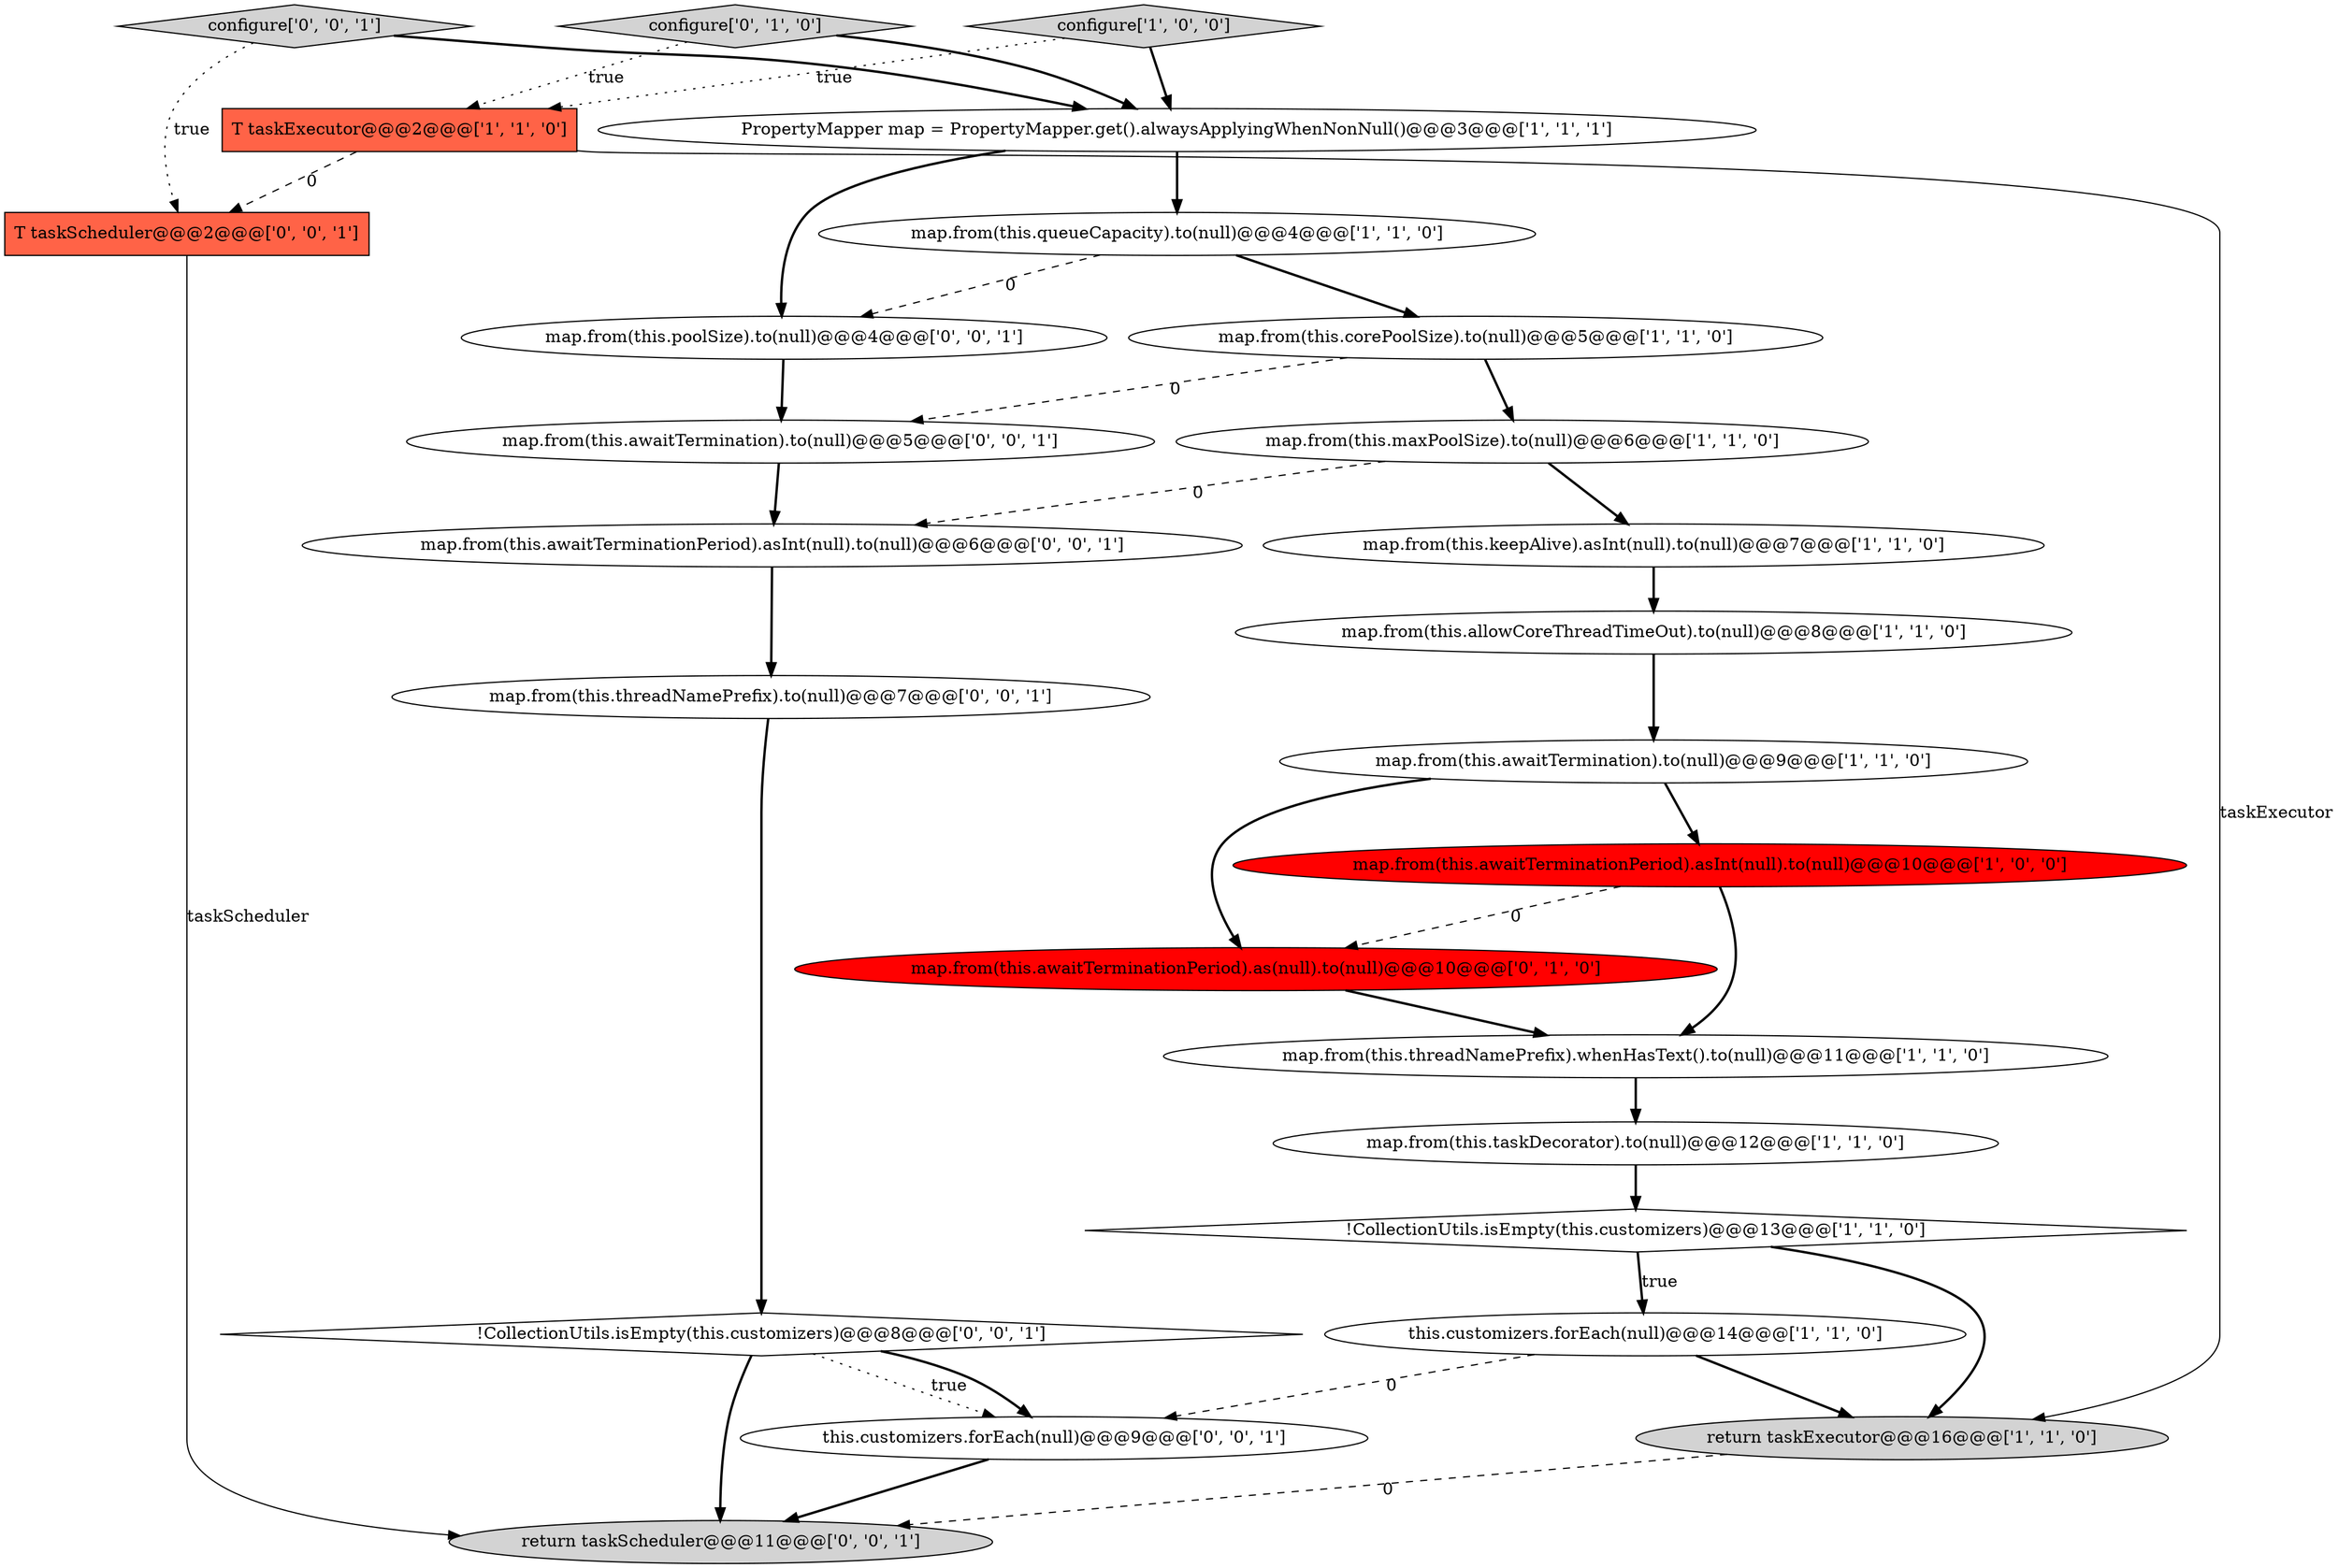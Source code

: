 digraph {
15 [style = filled, label = "map.from(this.awaitTerminationPeriod).as(null).to(null)@@@10@@@['0', '1', '0']", fillcolor = red, shape = ellipse image = "AAA1AAABBB2BBB"];
12 [style = filled, label = "map.from(this.maxPoolSize).to(null)@@@6@@@['1', '1', '0']", fillcolor = white, shape = ellipse image = "AAA0AAABBB1BBB"];
16 [style = filled, label = "configure['0', '1', '0']", fillcolor = lightgray, shape = diamond image = "AAA0AAABBB2BBB"];
1 [style = filled, label = "map.from(this.awaitTermination).to(null)@@@9@@@['1', '1', '0']", fillcolor = white, shape = ellipse image = "AAA0AAABBB1BBB"];
8 [style = filled, label = "this.customizers.forEach(null)@@@14@@@['1', '1', '0']", fillcolor = white, shape = ellipse image = "AAA0AAABBB1BBB"];
14 [style = filled, label = "map.from(this.taskDecorator).to(null)@@@12@@@['1', '1', '0']", fillcolor = white, shape = ellipse image = "AAA0AAABBB1BBB"];
9 [style = filled, label = "configure['1', '0', '0']", fillcolor = lightgray, shape = diamond image = "AAA0AAABBB1BBB"];
22 [style = filled, label = "configure['0', '0', '1']", fillcolor = lightgray, shape = diamond image = "AAA0AAABBB3BBB"];
19 [style = filled, label = "map.from(this.threadNamePrefix).to(null)@@@7@@@['0', '0', '1']", fillcolor = white, shape = ellipse image = "AAA0AAABBB3BBB"];
13 [style = filled, label = "map.from(this.threadNamePrefix).whenHasText().to(null)@@@11@@@['1', '1', '0']", fillcolor = white, shape = ellipse image = "AAA0AAABBB1BBB"];
21 [style = filled, label = "!CollectionUtils.isEmpty(this.customizers)@@@8@@@['0', '0', '1']", fillcolor = white, shape = diamond image = "AAA0AAABBB3BBB"];
18 [style = filled, label = "return taskScheduler@@@11@@@['0', '0', '1']", fillcolor = lightgray, shape = ellipse image = "AAA0AAABBB3BBB"];
6 [style = filled, label = "T taskExecutor@@@2@@@['1', '1', '0']", fillcolor = tomato, shape = box image = "AAA0AAABBB1BBB"];
25 [style = filled, label = "map.from(this.awaitTermination).to(null)@@@5@@@['0', '0', '1']", fillcolor = white, shape = ellipse image = "AAA0AAABBB3BBB"];
3 [style = filled, label = "map.from(this.corePoolSize).to(null)@@@5@@@['1', '1', '0']", fillcolor = white, shape = ellipse image = "AAA0AAABBB1BBB"];
5 [style = filled, label = "PropertyMapper map = PropertyMapper.get().alwaysApplyingWhenNonNull()@@@3@@@['1', '1', '1']", fillcolor = white, shape = ellipse image = "AAA0AAABBB1BBB"];
24 [style = filled, label = "map.from(this.poolSize).to(null)@@@4@@@['0', '0', '1']", fillcolor = white, shape = ellipse image = "AAA0AAABBB3BBB"];
11 [style = filled, label = "!CollectionUtils.isEmpty(this.customizers)@@@13@@@['1', '1', '0']", fillcolor = white, shape = diamond image = "AAA0AAABBB1BBB"];
7 [style = filled, label = "map.from(this.queueCapacity).to(null)@@@4@@@['1', '1', '0']", fillcolor = white, shape = ellipse image = "AAA0AAABBB1BBB"];
20 [style = filled, label = "map.from(this.awaitTerminationPeriod).asInt(null).to(null)@@@6@@@['0', '0', '1']", fillcolor = white, shape = ellipse image = "AAA0AAABBB3BBB"];
0 [style = filled, label = "map.from(this.awaitTerminationPeriod).asInt(null).to(null)@@@10@@@['1', '0', '0']", fillcolor = red, shape = ellipse image = "AAA1AAABBB1BBB"];
2 [style = filled, label = "map.from(this.allowCoreThreadTimeOut).to(null)@@@8@@@['1', '1', '0']", fillcolor = white, shape = ellipse image = "AAA0AAABBB1BBB"];
23 [style = filled, label = "this.customizers.forEach(null)@@@9@@@['0', '0', '1']", fillcolor = white, shape = ellipse image = "AAA0AAABBB3BBB"];
10 [style = filled, label = "return taskExecutor@@@16@@@['1', '1', '0']", fillcolor = lightgray, shape = ellipse image = "AAA0AAABBB1BBB"];
17 [style = filled, label = "T taskScheduler@@@2@@@['0', '0', '1']", fillcolor = tomato, shape = box image = "AAA0AAABBB3BBB"];
4 [style = filled, label = "map.from(this.keepAlive).asInt(null).to(null)@@@7@@@['1', '1', '0']", fillcolor = white, shape = ellipse image = "AAA0AAABBB1BBB"];
8->10 [style = bold, label=""];
15->13 [style = bold, label=""];
3->25 [style = dashed, label="0"];
12->20 [style = dashed, label="0"];
0->13 [style = bold, label=""];
2->1 [style = bold, label=""];
1->15 [style = bold, label=""];
0->15 [style = dashed, label="0"];
6->10 [style = solid, label="taskExecutor"];
6->17 [style = dashed, label="0"];
4->2 [style = bold, label=""];
1->0 [style = bold, label=""];
3->12 [style = bold, label=""];
9->6 [style = dotted, label="true"];
22->5 [style = bold, label=""];
21->18 [style = bold, label=""];
7->3 [style = bold, label=""];
17->18 [style = solid, label="taskScheduler"];
25->20 [style = bold, label=""];
12->4 [style = bold, label=""];
7->24 [style = dashed, label="0"];
11->10 [style = bold, label=""];
24->25 [style = bold, label=""];
5->24 [style = bold, label=""];
21->23 [style = dotted, label="true"];
9->5 [style = bold, label=""];
16->5 [style = bold, label=""];
5->7 [style = bold, label=""];
11->8 [style = bold, label=""];
11->8 [style = dotted, label="true"];
22->17 [style = dotted, label="true"];
20->19 [style = bold, label=""];
14->11 [style = bold, label=""];
13->14 [style = bold, label=""];
23->18 [style = bold, label=""];
10->18 [style = dashed, label="0"];
16->6 [style = dotted, label="true"];
8->23 [style = dashed, label="0"];
21->23 [style = bold, label=""];
19->21 [style = bold, label=""];
}
